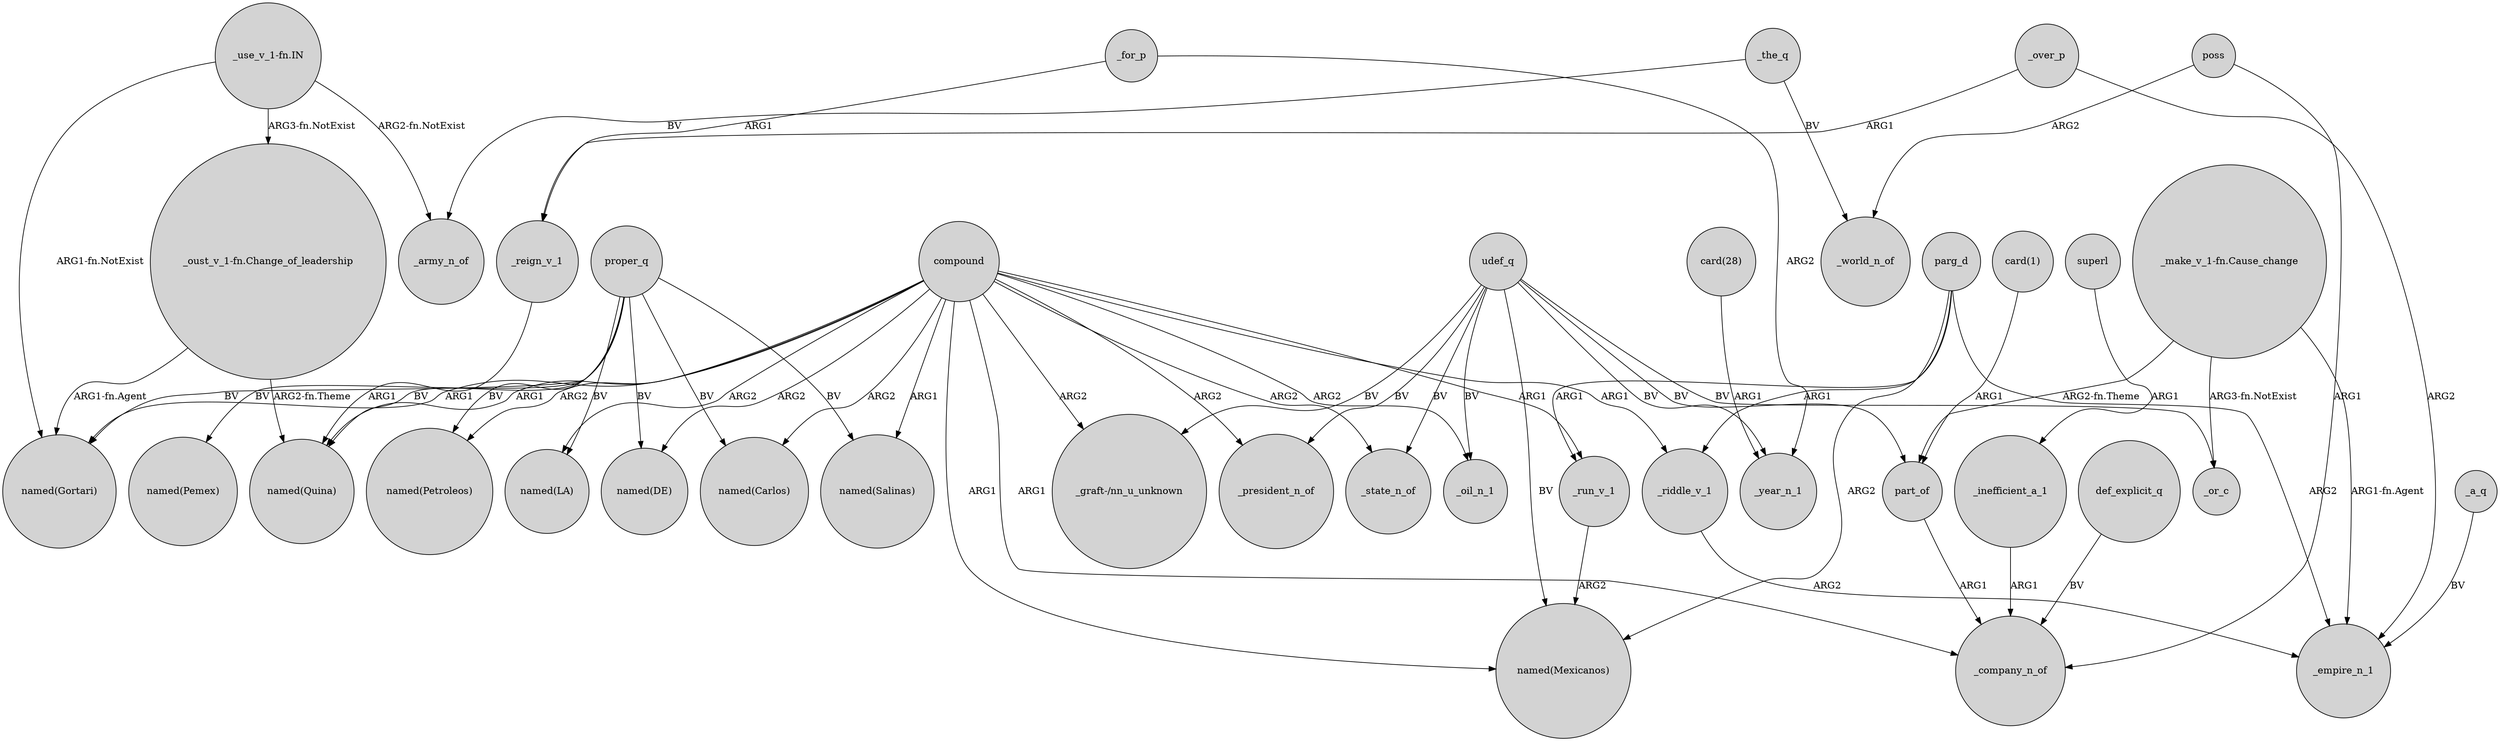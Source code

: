 digraph {
	node [shape=circle style=filled]
	"_use_v_1-fn.IN" -> "named(Gortari)" [label="ARG1-fn.NotExist"]
	proper_q -> "named(Quina)" [label=BV]
	udef_q -> part_of [label=BV]
	compound -> _president_n_of [label=ARG2]
	proper_q -> "named(LA)" [label=BV]
	_for_p -> _year_n_1 [label=ARG2]
	compound -> "named(LA)" [label=ARG2]
	"_use_v_1-fn.IN" -> _army_n_of [label="ARG2-fn.NotExist"]
	udef_q -> "named(Mexicanos)" [label=BV]
	_for_p -> _reign_v_1 [label=ARG1]
	udef_q -> _state_n_of [label=BV]
	udef_q -> "_graft-/nn_u_unknown" [label=BV]
	superl -> _inefficient_a_1 [label=ARG1]
	"_oust_v_1-fn.Change_of_leadership" -> "named(Gortari)" [label="ARG1-fn.Agent"]
	_a_q -> _empire_n_1 [label=BV]
	compound -> _state_n_of [label=ARG2]
	parg_d -> _run_v_1 [label=ARG1]
	_over_p -> _reign_v_1 [label=ARG1]
	_the_q -> _world_n_of [label=BV]
	_the_q -> _army_n_of [label=BV]
	udef_q -> _or_c [label=BV]
	proper_q -> "named(Pemex)" [label=BV]
	_reign_v_1 -> "named(Quina)" [label=ARG1]
	"_use_v_1-fn.IN" -> "_oust_v_1-fn.Change_of_leadership" [label="ARG3-fn.NotExist"]
	compound -> "named(DE)" [label=ARG2]
	def_explicit_q -> _company_n_of [label=BV]
	compound -> _riddle_v_1 [label=ARG1]
	compound -> _company_n_of [label=ARG1]
	compound -> _oil_n_1 [label=ARG2]
	proper_q -> "named(Gortari)" [label=BV]
	compound -> "named(Gortari)" [label=ARG1]
	compound -> "named(Carlos)" [label=ARG2]
	compound -> _run_v_1 [label=ARG1]
	compound -> "named(Mexicanos)" [label=ARG1]
	"_oust_v_1-fn.Change_of_leadership" -> "named(Quina)" [label="ARG2-fn.Theme"]
	udef_q -> _president_n_of [label=BV]
	compound -> "named(Salinas)" [label=ARG1]
	proper_q -> "named(DE)" [label=BV]
	part_of -> _company_n_of [label=ARG1]
	"card(28)" -> _year_n_1 [label=ARG1]
	"_make_v_1-fn.Cause_change" -> part_of [label="ARG2-fn.Theme"]
	proper_q -> "named(Petroleos)" [label=BV]
	_inefficient_a_1 -> _company_n_of [label=ARG1]
	_riddle_v_1 -> _empire_n_1 [label=ARG2]
	compound -> "named(Petroleos)" [label=ARG2]
	"card(1)" -> part_of [label=ARG1]
	udef_q -> _oil_n_1 [label=BV]
	proper_q -> "named(Carlos)" [label=BV]
	"_make_v_1-fn.Cause_change" -> _or_c [label="ARG3-fn.NotExist"]
	udef_q -> _year_n_1 [label=BV]
	parg_d -> "named(Mexicanos)" [label=ARG2]
	poss -> _company_n_of [label=ARG1]
	poss -> _world_n_of [label=ARG2]
	_run_v_1 -> "named(Mexicanos)" [label=ARG2]
	parg_d -> _riddle_v_1 [label=ARG1]
	parg_d -> _empire_n_1 [label=ARG2]
	proper_q -> "named(Salinas)" [label=BV]
	"_make_v_1-fn.Cause_change" -> _empire_n_1 [label="ARG1-fn.Agent"]
	compound -> "_graft-/nn_u_unknown" [label=ARG2]
	_over_p -> _empire_n_1 [label=ARG2]
	compound -> "named(Quina)" [label=ARG1]
}
